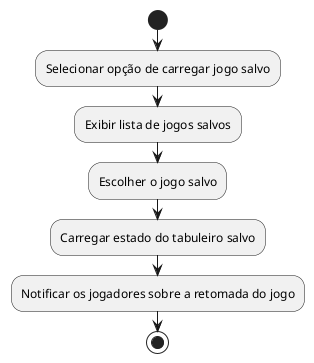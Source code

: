 @startuml diagramaAtividades5

' Diagrama 2: Carregar Jogo Salvo
start
:Selecionar opção de carregar jogo salvo;
:Exibir lista de jogos salvos;
:Escolher o jogo salvo;
:Carregar estado do tabuleiro salvo;
:Notificar os jogadores sobre a retomada do jogo;
stop

@enduml